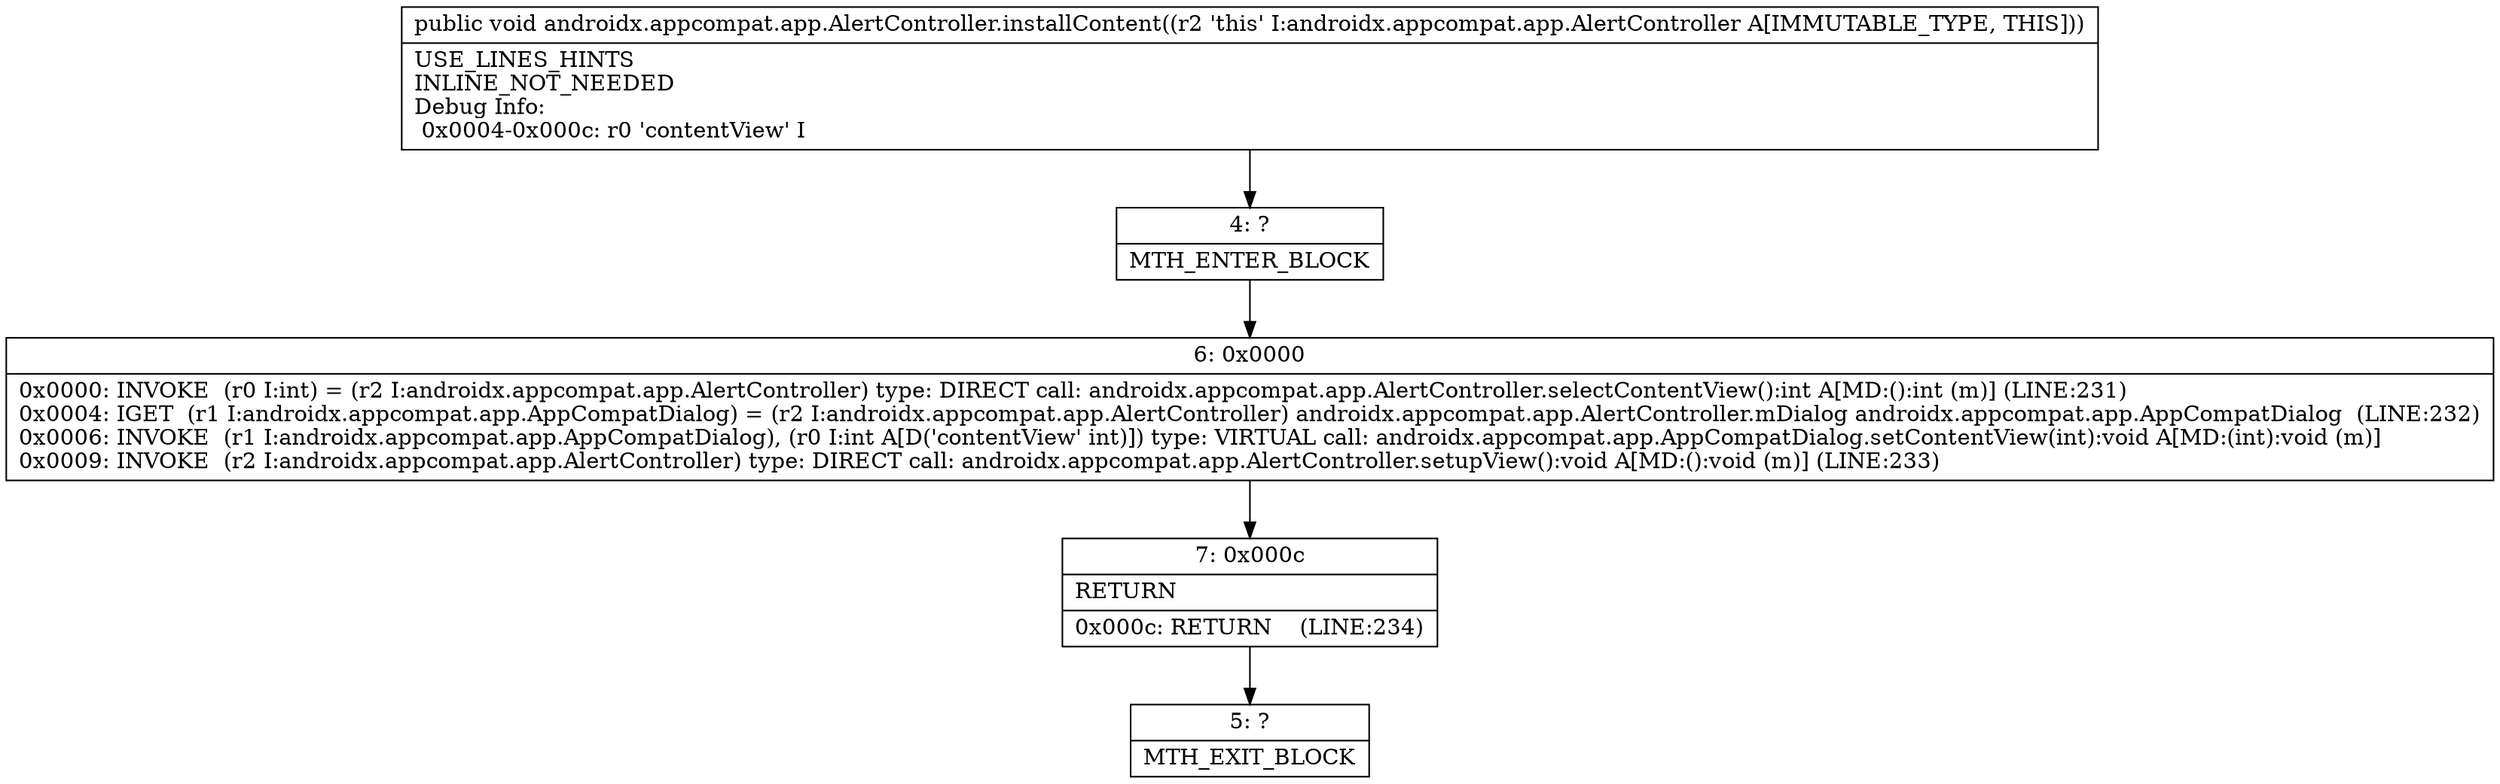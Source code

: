 digraph "CFG forandroidx.appcompat.app.AlertController.installContent()V" {
Node_4 [shape=record,label="{4\:\ ?|MTH_ENTER_BLOCK\l}"];
Node_6 [shape=record,label="{6\:\ 0x0000|0x0000: INVOKE  (r0 I:int) = (r2 I:androidx.appcompat.app.AlertController) type: DIRECT call: androidx.appcompat.app.AlertController.selectContentView():int A[MD:():int (m)] (LINE:231)\l0x0004: IGET  (r1 I:androidx.appcompat.app.AppCompatDialog) = (r2 I:androidx.appcompat.app.AlertController) androidx.appcompat.app.AlertController.mDialog androidx.appcompat.app.AppCompatDialog  (LINE:232)\l0x0006: INVOKE  (r1 I:androidx.appcompat.app.AppCompatDialog), (r0 I:int A[D('contentView' int)]) type: VIRTUAL call: androidx.appcompat.app.AppCompatDialog.setContentView(int):void A[MD:(int):void (m)]\l0x0009: INVOKE  (r2 I:androidx.appcompat.app.AlertController) type: DIRECT call: androidx.appcompat.app.AlertController.setupView():void A[MD:():void (m)] (LINE:233)\l}"];
Node_7 [shape=record,label="{7\:\ 0x000c|RETURN\l|0x000c: RETURN    (LINE:234)\l}"];
Node_5 [shape=record,label="{5\:\ ?|MTH_EXIT_BLOCK\l}"];
MethodNode[shape=record,label="{public void androidx.appcompat.app.AlertController.installContent((r2 'this' I:androidx.appcompat.app.AlertController A[IMMUTABLE_TYPE, THIS]))  | USE_LINES_HINTS\lINLINE_NOT_NEEDED\lDebug Info:\l  0x0004\-0x000c: r0 'contentView' I\l}"];
MethodNode -> Node_4;Node_4 -> Node_6;
Node_6 -> Node_7;
Node_7 -> Node_5;
}


